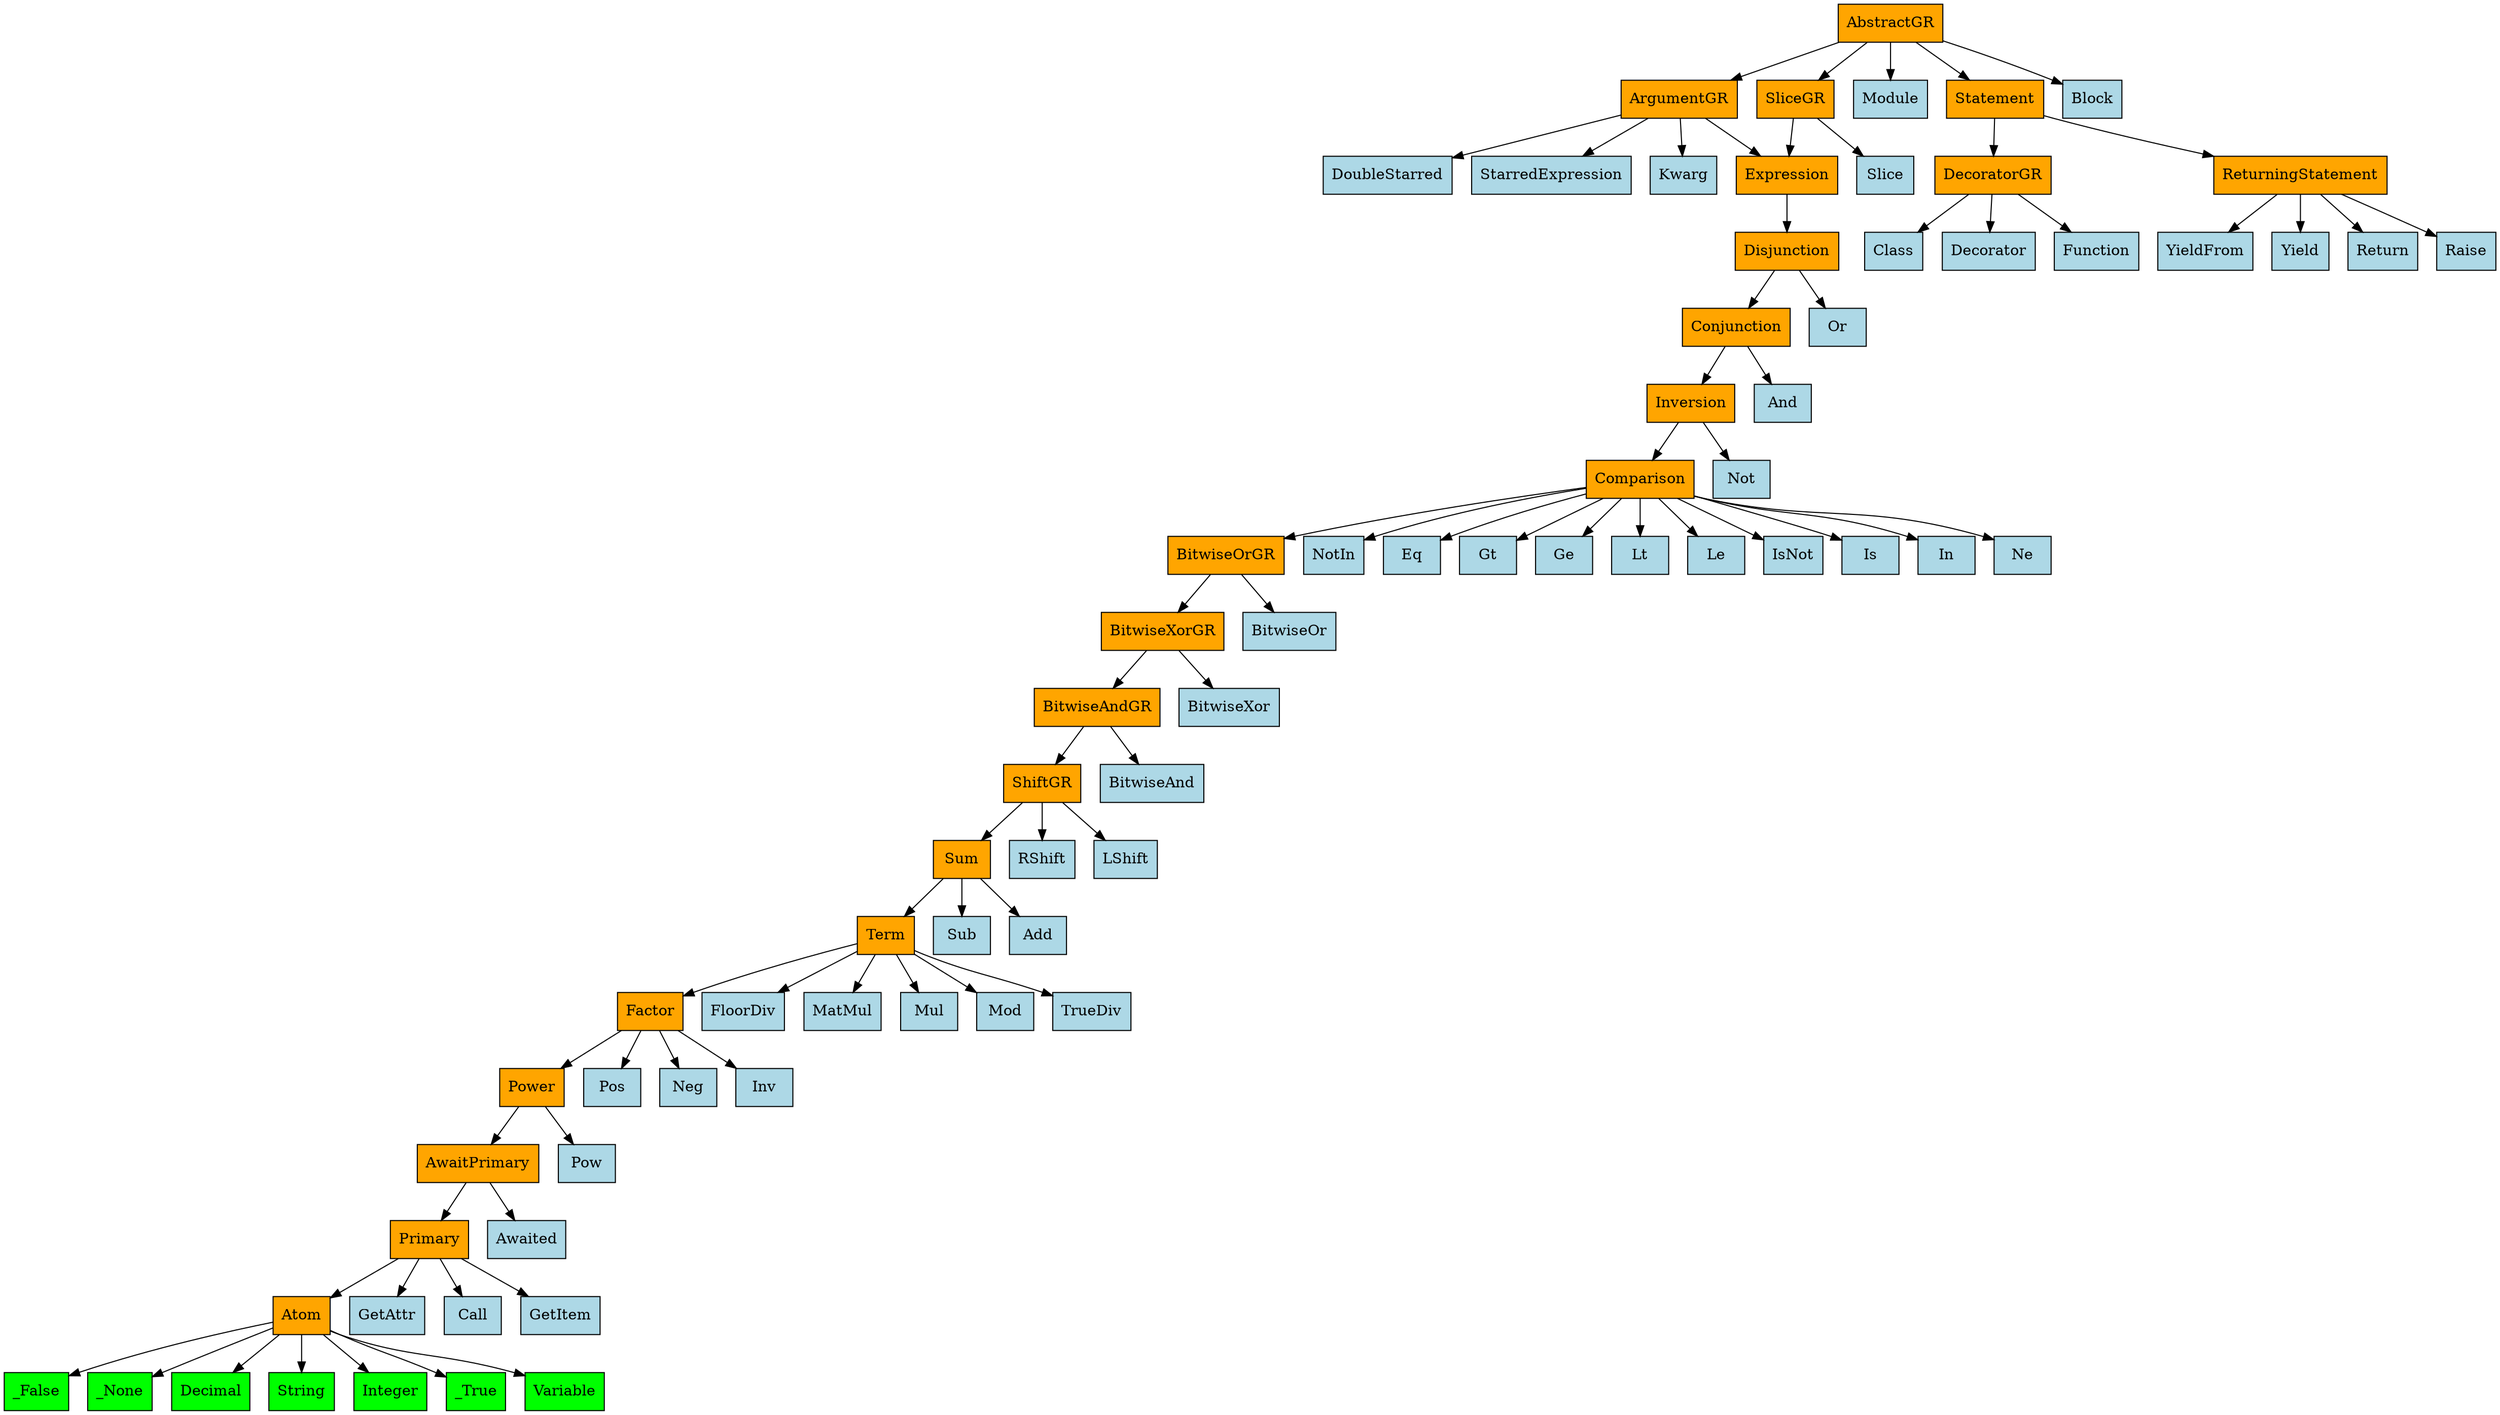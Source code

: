 digraph {
	0 [label=Atom fillcolor=orange shape=rect style=filled]
	1 [label=_False fillcolor=lime shape=rect style=filled]
	2 [label=_None fillcolor=lime shape=rect style=filled]
	3 [label=Decimal fillcolor=lime shape=rect style=filled]
	4 [label=String fillcolor=lime shape=rect style=filled]
	5 [label=Integer fillcolor=lime shape=rect style=filled]
	6 [label=_True fillcolor=lime shape=rect style=filled]
	7 [label=Variable fillcolor=lime shape=rect style=filled]
	8 [label=Expression fillcolor=orange shape=rect style=filled]
	9 [label=Disjunction fillcolor=orange shape=rect style=filled]
	10 [label=Conjunction fillcolor=orange shape=rect style=filled]
	11 [label=Or fillcolor=lightblue shape=rect style=filled]
	12 [label=Inversion fillcolor=orange shape=rect style=filled]
	13 [label=And fillcolor=lightblue shape=rect style=filled]
	14 [label=Comparison fillcolor=orange shape=rect style=filled]
	15 [label=Not fillcolor=lightblue shape=rect style=filled]
	16 [label=NotIn fillcolor=lightblue shape=rect style=filled]
	17 [label=Eq fillcolor=lightblue shape=rect style=filled]
	18 [label=Gt fillcolor=lightblue shape=rect style=filled]
	19 [label=Ge fillcolor=lightblue shape=rect style=filled]
	20 [label=Lt fillcolor=lightblue shape=rect style=filled]
	21 [label=Le fillcolor=lightblue shape=rect style=filled]
	22 [label=IsNot fillcolor=lightblue shape=rect style=filled]
	23 [label=BitwiseOrGR fillcolor=orange shape=rect style=filled]
	24 [label=Is fillcolor=lightblue shape=rect style=filled]
	25 [label=In fillcolor=lightblue shape=rect style=filled]
	26 [label=Ne fillcolor=lightblue shape=rect style=filled]
	27 [label=BitwiseOr fillcolor=lightblue shape=rect style=filled]
	28 [label=BitwiseXorGR fillcolor=orange shape=rect style=filled]
	29 [label=BitwiseXor fillcolor=lightblue shape=rect style=filled]
	30 [label=BitwiseAndGR fillcolor=orange shape=rect style=filled]
	31 [label=ShiftGR fillcolor=orange shape=rect style=filled]
	32 [label=BitwiseAnd fillcolor=lightblue shape=rect style=filled]
	33 [label=RShift fillcolor=lightblue shape=rect style=filled]
	34 [label=Sum fillcolor=orange shape=rect style=filled]
	35 [label=LShift fillcolor=lightblue shape=rect style=filled]
	36 [label=Sub fillcolor=lightblue shape=rect style=filled]
	37 [label=Term fillcolor=orange shape=rect style=filled]
	38 [label=Add fillcolor=lightblue shape=rect style=filled]
	39 [label=FloorDiv fillcolor=lightblue shape=rect style=filled]
	40 [label=MatMul fillcolor=lightblue shape=rect style=filled]
	41 [label=Mul fillcolor=lightblue shape=rect style=filled]
	42 [label=Mod fillcolor=lightblue shape=rect style=filled]
	43 [label=Factor fillcolor=orange shape=rect style=filled]
	44 [label=TrueDiv fillcolor=lightblue shape=rect style=filled]
	45 [label=Power fillcolor=orange shape=rect style=filled]
	46 [label=Pos fillcolor=lightblue shape=rect style=filled]
	47 [label=Neg fillcolor=lightblue shape=rect style=filled]
	48 [label=Inv fillcolor=lightblue shape=rect style=filled]
	49 [label=AwaitPrimary fillcolor=orange shape=rect style=filled]
	50 [label=Pow fillcolor=lightblue shape=rect style=filled]
	51 [label=Primary fillcolor=orange shape=rect style=filled]
	52 [label=Awaited fillcolor=lightblue shape=rect style=filled]
	53 [label=GetAttr fillcolor=lightblue shape=rect style=filled]
	54 [label=Call fillcolor=lightblue shape=rect style=filled]
	55 [label=GetItem fillcolor=lightblue shape=rect style=filled]
	56 [label=AbstractGR fillcolor=orange shape=rect style=filled]
	57 [label=Module fillcolor=lightblue shape=rect style=filled]
	58 [label=ArgumentGR fillcolor=orange shape=rect style=filled]
	59 [label=Statement fillcolor=orange shape=rect style=filled]
	60 [label=Block fillcolor=lightblue shape=rect style=filled]
	61 [label=SliceGR fillcolor=orange shape=rect style=filled]
	62 [label=DecoratorGR fillcolor=orange shape=rect style=filled]
	63 [label=ReturningStatement fillcolor=orange shape=rect style=filled]
	64 [label=YieldFrom fillcolor=lightblue shape=rect style=filled]
	65 [label=Yield fillcolor=lightblue shape=rect style=filled]
	66 [label=Return fillcolor=lightblue shape=rect style=filled]
	67 [label=Raise fillcolor=lightblue shape=rect style=filled]
	68 [label=Slice fillcolor=lightblue shape=rect style=filled]
	69 [label=DoubleStarred fillcolor=lightblue shape=rect style=filled]
	70 [label=StarredExpression fillcolor=lightblue shape=rect style=filled]
	71 [label=Kwarg fillcolor=lightblue shape=rect style=filled]
	72 [label=Class fillcolor=lightblue shape=rect style=filled]
	73 [label=Decorator fillcolor=lightblue shape=rect style=filled]
	74 [label=Function fillcolor=lightblue shape=rect style=filled]
	0 -> 1
	0 -> 2
	0 -> 3
	0 -> 4
	0 -> 5
	0 -> 6
	0 -> 7
	8 -> 9
	9 -> 10
	9 -> 11
	10 -> 12
	10 -> 13
	12 -> 14
	12 -> 15
	14 -> 16
	14 -> 17
	14 -> 18
	14 -> 19
	14 -> 20
	14 -> 21
	14 -> 22
	14 -> 23
	14 -> 24
	14 -> 25
	14 -> 26
	23 -> 27
	23 -> 28
	28 -> 29
	28 -> 30
	30 -> 31
	30 -> 32
	31 -> 33
	31 -> 34
	31 -> 35
	34 -> 36
	34 -> 37
	34 -> 38
	37 -> 39
	37 -> 40
	37 -> 41
	37 -> 42
	37 -> 43
	37 -> 44
	43 -> 45
	43 -> 46
	43 -> 47
	43 -> 48
	45 -> 49
	45 -> 50
	49 -> 51
	49 -> 52
	51 -> 53
	51 -> 54
	51 -> 0
	51 -> 55
	56 -> 57
	56 -> 58
	56 -> 59
	56 -> 60
	56 -> 61
	59 -> 62
	59 -> 63
	63 -> 64
	63 -> 65
	63 -> 66
	63 -> 67
	61 -> 8
	61 -> 68
	58 -> 69
	58 -> 70
	58 -> 8
	58 -> 71
	62 -> 72
	62 -> 73
	62 -> 74
}
